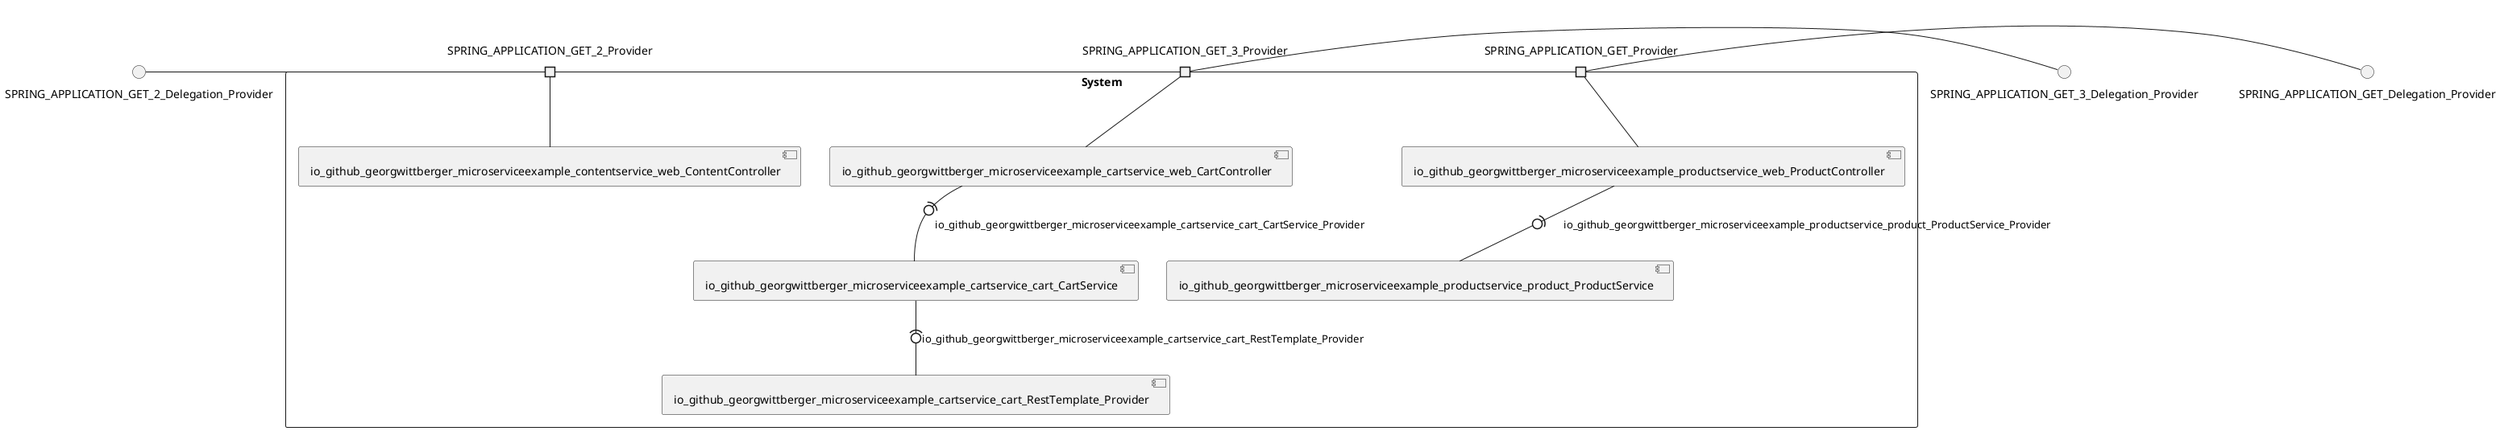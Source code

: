 @startuml
skinparam fixCircleLabelOverlapping true
skinparam componentStyle uml2
() SPRING_APPLICATION_GET_2_Delegation_Provider
() SPRING_APPLICATION_GET_3_Delegation_Provider
() SPRING_APPLICATION_GET_Delegation_Provider
rectangle System {
[io_github_georgwittberger_microserviceexample_cartservice_cart_CartService] [[georgwittberger-apache-spring-boot-microservice-example.repository#_gu0blNteEe6wmZB5hu4iOA]]
[io_github_georgwittberger_microserviceexample_cartservice_cart_RestTemplate_Provider] [[georgwittberger-apache-spring-boot-microservice-example.repository#_gu0blNteEe6wmZB5hu4iOA]]
[io_github_georgwittberger_microserviceexample_cartservice_web_CartController] [[georgwittberger-apache-spring-boot-microservice-example.repository#_gu0blNteEe6wmZB5hu4iOA]]
[io_github_georgwittberger_microserviceexample_contentservice_web_ContentController] [[georgwittberger-apache-spring-boot-microservice-example.repository#_gu0blNteEe6wmZB5hu4iOA]]
[io_github_georgwittberger_microserviceexample_productservice_product_ProductService] [[georgwittberger-apache-spring-boot-microservice-example.repository#_gu0blNteEe6wmZB5hu4iOA]]
[io_github_georgwittberger_microserviceexample_productservice_web_ProductController] [[georgwittberger-apache-spring-boot-microservice-example.repository#_gu0blNteEe6wmZB5hu4iOA]]
port SPRING_APPLICATION_GET_2_Provider
SPRING_APPLICATION_GET_2_Delegation_Provider - SPRING_APPLICATION_GET_2_Provider
SPRING_APPLICATION_GET_2_Provider - [io_github_georgwittberger_microserviceexample_contentservice_web_ContentController]
port SPRING_APPLICATION_GET_3_Provider
SPRING_APPLICATION_GET_3_Delegation_Provider - SPRING_APPLICATION_GET_3_Provider
SPRING_APPLICATION_GET_3_Provider - [io_github_georgwittberger_microserviceexample_cartservice_web_CartController]
port SPRING_APPLICATION_GET_Provider
SPRING_APPLICATION_GET_Delegation_Provider - SPRING_APPLICATION_GET_Provider
SPRING_APPLICATION_GET_Provider - [io_github_georgwittberger_microserviceexample_productservice_web_ProductController]
[io_github_georgwittberger_microserviceexample_cartservice_web_CartController] -(0- [io_github_georgwittberger_microserviceexample_cartservice_cart_CartService] : io_github_georgwittberger_microserviceexample_cartservice_cart_CartService_Provider
[io_github_georgwittberger_microserviceexample_cartservice_cart_CartService] -(0- [io_github_georgwittberger_microserviceexample_cartservice_cart_RestTemplate_Provider] : io_github_georgwittberger_microserviceexample_cartservice_cart_RestTemplate_Provider
[io_github_georgwittberger_microserviceexample_productservice_web_ProductController] -(0- [io_github_georgwittberger_microserviceexample_productservice_product_ProductService] : io_github_georgwittberger_microserviceexample_productservice_product_ProductService_Provider
}

@enduml
